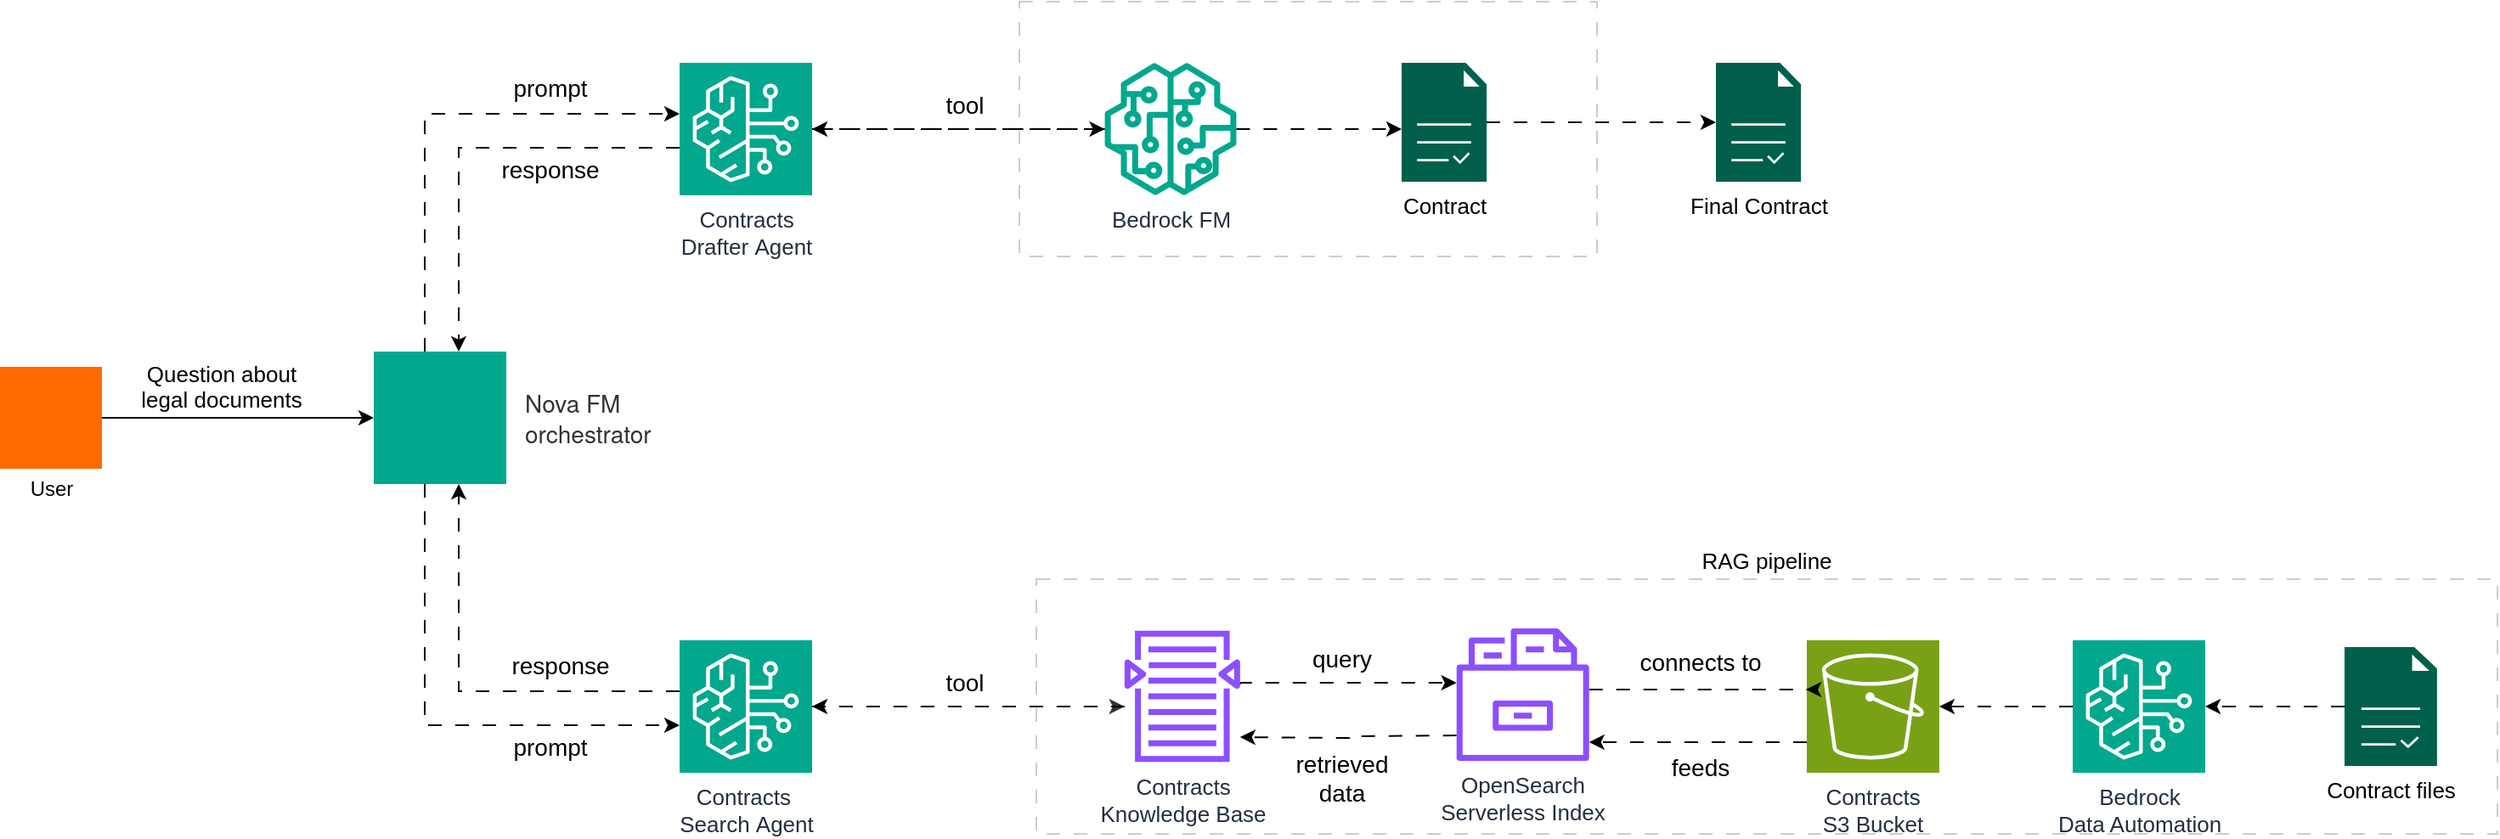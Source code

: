 <mxfile version="28.1.2">
  <diagram name="Seite-1" id="Q5yrPylHTLGuy9eVYaLh">
    <mxGraphModel dx="1489" dy="2063" grid="1" gridSize="10" guides="1" tooltips="1" connect="1" arrows="1" fold="1" page="1" pageScale="1" pageWidth="827" pageHeight="1169" math="0" shadow="0">
      <root>
        <mxCell id="0" />
        <mxCell id="1" parent="0" />
        <mxCell id="gcM5q3wsupn7Khz_1XSF-8" value="User" style="points=[];aspect=fixed;html=1;align=center;shadow=0;dashed=0;fillColor=#FF6A00;strokeColor=none;shape=mxgraph.alibaba_cloud.user;verticalAlign=bottom;spacingBottom=-21;spacingTop=0;" parent="1" vertex="1">
          <mxGeometry x="120" y="-11" width="60" height="60" as="geometry" />
        </mxCell>
        <mxCell id="gcM5q3wsupn7Khz_1XSF-9" style="edgeStyle=orthogonalEdgeStyle;rounded=0;orthogonalLoop=1;jettySize=auto;html=1;fontSize=12;" parent="1" source="gcM5q3wsupn7Khz_1XSF-8" target="gcM5q3wsupn7Khz_1XSF-11" edge="1">
          <mxGeometry relative="1" as="geometry" />
        </mxCell>
        <mxCell id="gcM5q3wsupn7Khz_1XSF-10" value="&lt;font&gt;Question about &lt;br&gt;legal documents&lt;/font&gt;" style="edgeLabel;html=1;align=center;verticalAlign=bottom;resizable=0;points=[];fontSize=13;" parent="gcM5q3wsupn7Khz_1XSF-9" vertex="1" connectable="0">
          <mxGeometry x="-0.133" y="1" relative="1" as="geometry">
            <mxPoint as="offset" />
          </mxGeometry>
        </mxCell>
        <mxCell id="QBYLJgBADVMLDpYjNITa-30" style="edgeStyle=orthogonalEdgeStyle;rounded=0;orthogonalLoop=1;jettySize=auto;html=1;dashed=1;dashPattern=8 8;" edge="1" parent="1" source="gcM5q3wsupn7Khz_1XSF-11" target="gcM5q3wsupn7Khz_1XSF-21">
          <mxGeometry relative="1" as="geometry">
            <Array as="points">
              <mxPoint x="370" y="-160" />
            </Array>
          </mxGeometry>
        </mxCell>
        <mxCell id="gcM5q3wsupn7Khz_1XSF-11" value="&lt;span style=&quot;box-sizing: border-box; font-family: AmazonEmberBold, &amp;quot;Helvetica Neue Bold&amp;quot;, &amp;quot;Helvetica Neue&amp;quot;, Helvetica, Arial, sans-serif; color: rgb(51, 51, 51); font-size: 14px; text-wrap-mode: wrap;&quot;&gt;Nova FM &lt;br&gt;orchestrator&lt;/span&gt;" style="sketch=0;points=[[0,0,0],[0.25,0,0],[0.5,0,0],[0.75,0,0],[1,0,0],[0,1,0],[0.25,1,0],[0.5,1,0],[0.75,1,0],[1,1,0],[0,0.25,0],[0,0.5,0],[0,0.75,0],[1,0.25,0],[1,0.5,0],[1,0.75,0]];outlineConnect=0;fontColor=#232F3E;fillColor=#01A88D;strokeColor=#ffffff;dashed=0;verticalLabelPosition=middle;verticalAlign=middle;align=left;html=1;fontSize=13;fontStyle=0;aspect=fixed;shape=mxgraph.aws4.resourceIcon;resIcon=mxgraph.aws4.nova;labelPosition=right;spacingLeft=9;" parent="1" vertex="1">
          <mxGeometry x="340" y="-20" width="78" height="78" as="geometry" />
        </mxCell>
        <mxCell id="gcM5q3wsupn7Khz_1XSF-21" value="&lt;span style=&quot;font-size: 13px;&quot;&gt;Contracts &lt;br&gt;Drafter&amp;nbsp;&lt;/span&gt;&lt;span style=&quot;font-size: 13px;&quot;&gt;Agent&lt;/span&gt;" style="sketch=0;points=[[0,0,0],[0.25,0,0],[0.5,0,0],[0.75,0,0],[1,0,0],[0,1,0],[0.25,1,0],[0.5,1,0],[0.75,1,0],[1,1,0],[0,0.25,0],[0,0.5,0],[0,0.75,0],[1,0.25,0],[1,0.5,0],[1,0.75,0]];outlineConnect=0;fontColor=#232F3E;fillColor=#01A88D;strokeColor=#ffffff;dashed=0;verticalLabelPosition=bottom;verticalAlign=top;align=center;html=1;fontSize=12;fontStyle=0;aspect=fixed;shape=mxgraph.aws4.resourceIcon;resIcon=mxgraph.aws4.bedrock;" parent="1" vertex="1">
          <mxGeometry x="520" y="-190" width="78" height="78" as="geometry" />
        </mxCell>
        <mxCell id="QBYLJgBADVMLDpYjNITa-1" style="edgeStyle=orthogonalEdgeStyle;rounded=0;orthogonalLoop=1;jettySize=auto;html=1;dashed=1;dashPattern=8 8;" edge="1" parent="1" source="gcM5q3wsupn7Khz_1XSF-22" target="gcM5q3wsupn7Khz_1XSF-33">
          <mxGeometry relative="1" as="geometry">
            <Array as="points">
              <mxPoint x="730" y="189" />
              <mxPoint x="730" y="189" />
            </Array>
          </mxGeometry>
        </mxCell>
        <mxCell id="gcM5q3wsupn7Khz_1XSF-22" value="&lt;font style=&quot;font-size: 13px;&quot;&gt;Contracts&amp;nbsp; &lt;br&gt;Search&amp;nbsp;Agent&lt;/font&gt;" style="sketch=0;points=[[0,0,0],[0.25,0,0],[0.5,0,0],[0.75,0,0],[1,0,0],[0,1,0],[0.25,1,0],[0.5,1,0],[0.75,1,0],[1,1,0],[0,0.25,0],[0,0.5,0],[0,0.75,0],[1,0.25,0],[1,0.5,0],[1,0.75,0]];outlineConnect=0;fontColor=#232F3E;fillColor=#01A88D;strokeColor=#ffffff;dashed=0;verticalLabelPosition=bottom;verticalAlign=top;align=center;html=1;fontSize=12;fontStyle=0;aspect=fixed;shape=mxgraph.aws4.resourceIcon;resIcon=mxgraph.aws4.bedrock;" parent="1" vertex="1">
          <mxGeometry x="520" y="150" width="78" height="78" as="geometry" />
        </mxCell>
        <mxCell id="gcM5q3wsupn7Khz_1XSF-26" value="" style="rounded=0;whiteSpace=wrap;html=1;labelBorderColor=none;textShadow=0;dashed=1;dashPattern=8 8;opacity=20;container=1;" parent="1" vertex="1">
          <mxGeometry x="720" y="-226" width="340" height="150" as="geometry" />
        </mxCell>
        <mxCell id="gcM5q3wsupn7Khz_1XSF-28" value="" style="group" parent="gcM5q3wsupn7Khz_1XSF-26" vertex="1" connectable="0">
          <mxGeometry x="50" y="36" width="225" height="78" as="geometry" />
        </mxCell>
        <mxCell id="gcM5q3wsupn7Khz_1XSF-27" value="" style="group" parent="gcM5q3wsupn7Khz_1XSF-28" vertex="1" connectable="0">
          <mxGeometry x="15" width="210" height="78" as="geometry" />
        </mxCell>
        <mxCell id="gcM5q3wsupn7Khz_1XSF-25" value="Contract" style="sketch=0;pointerEvents=1;shadow=0;dashed=0;html=1;strokeColor=none;fillColor=#005F4B;labelPosition=center;verticalLabelPosition=bottom;verticalAlign=top;align=center;outlineConnect=0;shape=mxgraph.veeam2.report;fontSize=13;" parent="gcM5q3wsupn7Khz_1XSF-27" vertex="1">
          <mxGeometry x="160" width="50" height="70" as="geometry" />
        </mxCell>
        <mxCell id="gcM5q3wsupn7Khz_1XSF-23" value="&lt;font style=&quot;font-size: 13px;&quot;&gt;Bedrock FM&lt;/font&gt;" style="sketch=0;outlineConnect=0;fontColor=#232F3E;gradientColor=none;fillColor=#01A88D;strokeColor=none;dashed=0;verticalLabelPosition=bottom;verticalAlign=top;align=center;html=1;fontSize=12;fontStyle=0;aspect=fixed;pointerEvents=1;shape=mxgraph.aws4.sagemaker_model;" parent="gcM5q3wsupn7Khz_1XSF-28" vertex="1">
          <mxGeometry width="78" height="78" as="geometry" />
        </mxCell>
        <mxCell id="QBYLJgBADVMLDpYjNITa-44" style="edgeStyle=orthogonalEdgeStyle;rounded=0;orthogonalLoop=1;jettySize=auto;html=1;dashed=1;dashPattern=8 8;" edge="1" parent="gcM5q3wsupn7Khz_1XSF-28" source="gcM5q3wsupn7Khz_1XSF-23" target="gcM5q3wsupn7Khz_1XSF-25">
          <mxGeometry relative="1" as="geometry">
            <mxPoint x="170" y="35" as="targetPoint" />
            <Array as="points">
              <mxPoint x="150" y="39" />
              <mxPoint x="150" y="39" />
            </Array>
          </mxGeometry>
        </mxCell>
        <mxCell id="gcM5q3wsupn7Khz_1XSF-31" value="Final Contract" style="sketch=0;pointerEvents=1;shadow=0;dashed=0;html=1;strokeColor=none;fillColor=#005F4B;labelPosition=center;verticalLabelPosition=bottom;verticalAlign=top;align=center;outlineConnect=0;shape=mxgraph.veeam2.report;fontSize=13;" parent="1" vertex="1">
          <mxGeometry x="1130" y="-190" width="50" height="70" as="geometry" />
        </mxCell>
        <mxCell id="gcM5q3wsupn7Khz_1XSF-37" value="&lt;font style=&quot;font-size: 13px;&quot;&gt;RAG pipeline&lt;/font&gt;" style="rounded=0;whiteSpace=wrap;html=1;labelBorderColor=none;textShadow=0;dashed=1;dashPattern=8 8;opacity=20;container=1;labelPosition=center;verticalLabelPosition=top;align=center;verticalAlign=bottom;" parent="1" vertex="1">
          <mxGeometry x="730" y="114" width="860" height="150" as="geometry" />
        </mxCell>
        <mxCell id="gcM5q3wsupn7Khz_1XSF-36" value="&lt;span style=&quot;font-size: 13px;&quot;&gt;Bedrock&lt;br&gt;Data Automation&lt;/span&gt;" style="sketch=0;points=[[0,0,0],[0.25,0,0],[0.5,0,0],[0.75,0,0],[1,0,0],[0,1,0],[0.25,1,0],[0.5,1,0],[0.75,1,0],[1,1,0],[0,0.25,0],[0,0.5,0],[0,0.75,0],[1,0.25,0],[1,0.5,0],[1,0.75,0]];outlineConnect=0;fontColor=#232F3E;fillColor=#01A88D;strokeColor=#ffffff;dashed=0;verticalLabelPosition=bottom;verticalAlign=top;align=center;html=1;fontSize=12;fontStyle=0;aspect=fixed;shape=mxgraph.aws4.resourceIcon;resIcon=mxgraph.aws4.bedrock;" parent="gcM5q3wsupn7Khz_1XSF-37" vertex="1">
          <mxGeometry x="610.0" y="36" width="78" height="78" as="geometry" />
        </mxCell>
        <mxCell id="QBYLJgBADVMLDpYjNITa-20" style="edgeStyle=orthogonalEdgeStyle;rounded=0;orthogonalLoop=1;jettySize=auto;html=1;dashed=1;dashPattern=8 8;" edge="1" parent="gcM5q3wsupn7Khz_1XSF-37">
          <mxGeometry relative="1" as="geometry">
            <mxPoint x="119.913" y="62" as="sourcePoint" />
            <mxPoint x="247.35" y="61" as="targetPoint" />
            <Array as="points">
              <mxPoint x="120" y="61" />
            </Array>
          </mxGeometry>
        </mxCell>
        <mxCell id="gcM5q3wsupn7Khz_1XSF-33" value="&lt;font style=&quot;font-size: 13px;&quot;&gt;Contracts &lt;br&gt;Knowledge Base&lt;/font&gt;" style="sketch=0;outlineConnect=0;fontColor=#232F3E;gradientColor=none;fillColor=#8C4FFF;strokeColor=none;dashed=0;verticalLabelPosition=bottom;verticalAlign=top;align=center;html=1;fontSize=12;fontStyle=0;aspect=fixed;pointerEvents=1;shape=mxgraph.aws4.search_documents;" parent="gcM5q3wsupn7Khz_1XSF-37" vertex="1">
          <mxGeometry x="51.913" y="30" width="68" height="78" as="geometry" />
        </mxCell>
        <mxCell id="gcM5q3wsupn7Khz_1XSF-35" value="&lt;font style=&quot;font-size: 13px;&quot;&gt;Contracts &lt;br&gt;S3 Bucket&lt;/font&gt;" style="sketch=0;points=[[0,0,0],[0.25,0,0],[0.5,0,0],[0.75,0,0],[1,0,0],[0,1,0],[0.25,1,0],[0.5,1,0],[0.75,1,0],[1,1,0],[0,0.25,0],[0,0.5,0],[0,0.75,0],[1,0.25,0],[1,0.5,0],[1,0.75,0]];outlineConnect=0;fontColor=#232F3E;fillColor=#7AA116;strokeColor=#ffffff;dashed=0;verticalLabelPosition=bottom;verticalAlign=top;align=center;html=1;fontSize=12;fontStyle=0;aspect=fixed;shape=mxgraph.aws4.resourceIcon;resIcon=mxgraph.aws4.s3;" parent="gcM5q3wsupn7Khz_1XSF-37" vertex="1">
          <mxGeometry x="453.464" y="36" width="78" height="78" as="geometry" />
        </mxCell>
        <mxCell id="QBYLJgBADVMLDpYjNITa-16" style="edgeStyle=orthogonalEdgeStyle;rounded=0;orthogonalLoop=1;jettySize=auto;html=1;dashed=1;dashPattern=8 8;" edge="1" parent="gcM5q3wsupn7Khz_1XSF-37">
          <mxGeometry relative="1" as="geometry">
            <mxPoint x="325.35" y="65" as="sourcePoint" />
            <mxPoint x="453" y="65" as="targetPoint" />
            <Array as="points">
              <mxPoint x="454" y="65" />
            </Array>
          </mxGeometry>
        </mxCell>
        <mxCell id="QBYLJgBADVMLDpYjNITa-24" style="edgeStyle=orthogonalEdgeStyle;rounded=0;orthogonalLoop=1;jettySize=auto;html=1;dashed=1;dashPattern=8 8;" edge="1" parent="gcM5q3wsupn7Khz_1XSF-37">
          <mxGeometry relative="1" as="geometry">
            <mxPoint x="247.35" y="92" as="sourcePoint" />
            <mxPoint x="119.913" y="93" as="targetPoint" />
          </mxGeometry>
        </mxCell>
        <mxCell id="gcM5q3wsupn7Khz_1XSF-34" value="&lt;font style=&quot;font-size: 13px;&quot;&gt;OpenSearch &lt;br&gt;Serverless Index&lt;/font&gt;" style="sketch=0;outlineConnect=0;fontColor=#232F3E;gradientColor=none;fillColor=#8C4FFF;strokeColor=none;dashed=0;verticalLabelPosition=bottom;verticalAlign=top;align=center;html=1;fontSize=12;fontStyle=0;aspect=fixed;pointerEvents=1;shape=mxgraph.aws4.opensearch_service_index;" parent="gcM5q3wsupn7Khz_1XSF-37" vertex="1">
          <mxGeometry x="247.35" y="29" width="78" height="78" as="geometry" />
        </mxCell>
        <mxCell id="QBYLJgBADVMLDpYjNITa-10" value="Contract files" style="sketch=0;pointerEvents=1;shadow=0;dashed=0;html=1;strokeColor=none;fillColor=#005F4B;labelPosition=center;verticalLabelPosition=bottom;verticalAlign=top;align=center;outlineConnect=0;shape=mxgraph.veeam2.report;fontSize=13;" vertex="1" parent="gcM5q3wsupn7Khz_1XSF-37">
          <mxGeometry x="770.0" y="40" width="54.43" height="70" as="geometry" />
        </mxCell>
        <mxCell id="QBYLJgBADVMLDpYjNITa-13" style="edgeStyle=orthogonalEdgeStyle;rounded=0;orthogonalLoop=1;jettySize=auto;html=1;entryX=1;entryY=0.5;entryDx=0;entryDy=0;entryPerimeter=0;dashed=1;dashPattern=8 8;" edge="1" parent="gcM5q3wsupn7Khz_1XSF-37" source="QBYLJgBADVMLDpYjNITa-10" target="gcM5q3wsupn7Khz_1XSF-36">
          <mxGeometry relative="1" as="geometry" />
        </mxCell>
        <mxCell id="QBYLJgBADVMLDpYjNITa-15" style="edgeStyle=orthogonalEdgeStyle;rounded=0;orthogonalLoop=1;jettySize=auto;html=1;entryX=1;entryY=0.5;entryDx=0;entryDy=0;entryPerimeter=0;dashed=1;dashPattern=8 8;" edge="1" parent="gcM5q3wsupn7Khz_1XSF-37" source="gcM5q3wsupn7Khz_1XSF-36" target="gcM5q3wsupn7Khz_1XSF-35">
          <mxGeometry relative="1" as="geometry" />
        </mxCell>
        <mxCell id="QBYLJgBADVMLDpYjNITa-17" style="edgeStyle=orthogonalEdgeStyle;rounded=0;orthogonalLoop=1;jettySize=auto;html=1;dashed=1;dashPattern=8 8;" edge="1" parent="gcM5q3wsupn7Khz_1XSF-37" source="gcM5q3wsupn7Khz_1XSF-35" target="gcM5q3wsupn7Khz_1XSF-34">
          <mxGeometry relative="1" as="geometry">
            <Array as="points">
              <mxPoint x="420" y="96" />
              <mxPoint x="420" y="96" />
            </Array>
          </mxGeometry>
        </mxCell>
        <mxCell id="QBYLJgBADVMLDpYjNITa-18" value="&lt;font style=&quot;font-size: 14px;&quot;&gt;connects to&lt;/font&gt;" style="text;html=1;align=center;verticalAlign=middle;whiteSpace=wrap;rounded=0;" vertex="1" parent="gcM5q3wsupn7Khz_1XSF-37">
          <mxGeometry x="351" y="34" width="80" height="30" as="geometry" />
        </mxCell>
        <mxCell id="QBYLJgBADVMLDpYjNITa-19" value="&lt;font style=&quot;font-size: 14px;&quot;&gt;feeds&lt;/font&gt;" style="text;html=1;align=center;verticalAlign=middle;whiteSpace=wrap;rounded=0;" vertex="1" parent="gcM5q3wsupn7Khz_1XSF-37">
          <mxGeometry x="361" y="96" width="60" height="30" as="geometry" />
        </mxCell>
        <mxCell id="QBYLJgBADVMLDpYjNITa-21" value="&lt;font style=&quot;font-size: 14px;&quot;&gt;query&lt;/font&gt;" style="text;html=1;align=center;verticalAlign=middle;whiteSpace=wrap;rounded=0;" vertex="1" parent="gcM5q3wsupn7Khz_1XSF-37">
          <mxGeometry x="140" y="32" width="80" height="30" as="geometry" />
        </mxCell>
        <mxCell id="QBYLJgBADVMLDpYjNITa-25" value="&lt;font style=&quot;font-size: 14px;&quot;&gt;retrieved data&lt;/font&gt;" style="text;html=1;align=center;verticalAlign=middle;whiteSpace=wrap;rounded=0;" vertex="1" parent="gcM5q3wsupn7Khz_1XSF-37">
          <mxGeometry x="140" y="102" width="80" height="30" as="geometry" />
        </mxCell>
        <mxCell id="gcM5q3wsupn7Khz_1XSF-50" value="&lt;font style=&quot;font-size: 14px;&quot;&gt;tool&lt;/font&gt;" style="text;html=1;align=center;verticalAlign=middle;whiteSpace=wrap;rounded=0;" parent="1" vertex="1">
          <mxGeometry x="658" y="160" width="60" height="30" as="geometry" />
        </mxCell>
        <mxCell id="gcM5q3wsupn7Khz_1XSF-53" style="edgeStyle=orthogonalEdgeStyle;rounded=0;orthogonalLoop=1;jettySize=auto;html=1;dashed=1;dashPattern=8 8;" parent="1" edge="1">
          <mxGeometry relative="1" as="geometry">
            <mxPoint x="781.913" y="189.034" as="sourcePoint" />
            <mxPoint x="598" y="189" as="targetPoint" />
            <Array as="points">
              <mxPoint x="598" y="189" />
            </Array>
          </mxGeometry>
        </mxCell>
        <mxCell id="QBYLJgBADVMLDpYjNITa-9" value="&lt;font style=&quot;font-size: 14px;&quot;&gt;tool&lt;/font&gt;" style="text;html=1;align=center;verticalAlign=middle;whiteSpace=wrap;rounded=0;" vertex="1" parent="1">
          <mxGeometry x="658" y="-180" width="60" height="30" as="geometry" />
        </mxCell>
        <mxCell id="QBYLJgBADVMLDpYjNITa-31" value="&lt;font style=&quot;font-size: 14px;&quot;&gt;prompt&lt;/font&gt;" style="text;html=1;align=center;verticalAlign=middle;whiteSpace=wrap;rounded=0;" vertex="1" parent="1">
          <mxGeometry x="414" y="-190" width="60" height="30" as="geometry" />
        </mxCell>
        <mxCell id="QBYLJgBADVMLDpYjNITa-32" style="edgeStyle=orthogonalEdgeStyle;rounded=0;orthogonalLoop=1;jettySize=auto;html=1;dashed=1;dashPattern=8 8;" edge="1" parent="1" source="gcM5q3wsupn7Khz_1XSF-21">
          <mxGeometry relative="1" as="geometry">
            <mxPoint x="390" y="-20" as="targetPoint" />
            <Array as="points">
              <mxPoint x="390" y="-140" />
              <mxPoint x="390" y="-20" />
            </Array>
          </mxGeometry>
        </mxCell>
        <mxCell id="QBYLJgBADVMLDpYjNITa-33" value="&lt;font style=&quot;font-size: 14px;&quot;&gt;response&lt;/font&gt;" style="text;html=1;align=center;verticalAlign=middle;whiteSpace=wrap;rounded=0;" vertex="1" parent="1">
          <mxGeometry x="414" y="-142" width="60" height="30" as="geometry" />
        </mxCell>
        <mxCell id="QBYLJgBADVMLDpYjNITa-34" style="edgeStyle=orthogonalEdgeStyle;rounded=0;orthogonalLoop=1;jettySize=auto;html=1;dashed=1;dashPattern=8 8;" edge="1" parent="1" source="gcM5q3wsupn7Khz_1XSF-11">
          <mxGeometry relative="1" as="geometry">
            <mxPoint x="520" y="200" as="targetPoint" />
            <Array as="points">
              <mxPoint x="370" y="200" />
              <mxPoint x="520" y="200" />
            </Array>
          </mxGeometry>
        </mxCell>
        <mxCell id="QBYLJgBADVMLDpYjNITa-36" value="&lt;font style=&quot;font-size: 14px;&quot;&gt;prompt&lt;/font&gt;" style="text;html=1;align=center;verticalAlign=middle;whiteSpace=wrap;rounded=0;" vertex="1" parent="1">
          <mxGeometry x="414" y="198" width="60" height="30" as="geometry" />
        </mxCell>
        <mxCell id="QBYLJgBADVMLDpYjNITa-37" style="edgeStyle=orthogonalEdgeStyle;rounded=0;orthogonalLoop=1;jettySize=auto;html=1;dashed=1;dashPattern=8 8;" edge="1" parent="1" source="gcM5q3wsupn7Khz_1XSF-22">
          <mxGeometry relative="1" as="geometry">
            <mxPoint x="390" y="58" as="targetPoint" />
            <Array as="points">
              <mxPoint x="390" y="180" />
              <mxPoint x="390" y="58" />
            </Array>
          </mxGeometry>
        </mxCell>
        <mxCell id="QBYLJgBADVMLDpYjNITa-40" value="&lt;font style=&quot;font-size: 14px;&quot;&gt;response&lt;/font&gt;" style="text;html=1;align=center;verticalAlign=middle;whiteSpace=wrap;rounded=0;" vertex="1" parent="1">
          <mxGeometry x="420" y="150" width="60" height="30" as="geometry" />
        </mxCell>
        <mxCell id="QBYLJgBADVMLDpYjNITa-41" style="edgeStyle=orthogonalEdgeStyle;rounded=0;orthogonalLoop=1;jettySize=auto;html=1;dashed=1;dashPattern=8 8;entryX=1;entryY=0.5;entryDx=0;entryDy=0;entryPerimeter=0;" edge="1" parent="1" source="gcM5q3wsupn7Khz_1XSF-23" target="gcM5q3wsupn7Khz_1XSF-21">
          <mxGeometry relative="1" as="geometry">
            <mxPoint x="730.0" y="-151.34" as="sourcePoint" />
            <mxPoint x="630" y="-151" as="targetPoint" />
          </mxGeometry>
        </mxCell>
        <mxCell id="QBYLJgBADVMLDpYjNITa-43" style="edgeStyle=orthogonalEdgeStyle;rounded=0;orthogonalLoop=1;jettySize=auto;html=1;dashed=1;dashPattern=8 8;exitX=1;exitY=0.5;exitDx=0;exitDy=0;exitPerimeter=0;" edge="1" parent="1" source="gcM5q3wsupn7Khz_1XSF-21" target="gcM5q3wsupn7Khz_1XSF-23">
          <mxGeometry relative="1" as="geometry">
            <mxPoint x="630" y="-130" as="sourcePoint" />
            <mxPoint x="762" y="-130" as="targetPoint" />
          </mxGeometry>
        </mxCell>
        <mxCell id="QBYLJgBADVMLDpYjNITa-45" style="edgeStyle=orthogonalEdgeStyle;rounded=0;orthogonalLoop=1;jettySize=auto;html=1;dashed=1;dashPattern=8 8;" edge="1" parent="1" source="gcM5q3wsupn7Khz_1XSF-25" target="gcM5q3wsupn7Khz_1XSF-31">
          <mxGeometry relative="1" as="geometry">
            <Array as="points">
              <mxPoint x="1100" y="-155" />
              <mxPoint x="1100" y="-155" />
            </Array>
          </mxGeometry>
        </mxCell>
      </root>
    </mxGraphModel>
  </diagram>
</mxfile>
